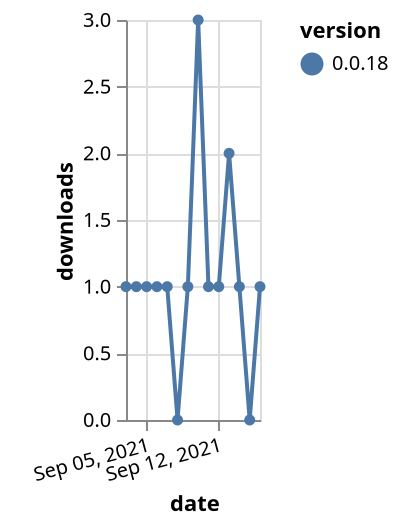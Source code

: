 {"$schema": "https://vega.github.io/schema/vega-lite/v5.json", "description": "A simple bar chart with embedded data.", "data": {"values": [{"date": "2021-09-03", "total": 163, "delta": 1, "version": "0.0.18"}, {"date": "2021-09-04", "total": 164, "delta": 1, "version": "0.0.18"}, {"date": "2021-09-05", "total": 165, "delta": 1, "version": "0.0.18"}, {"date": "2021-09-06", "total": 166, "delta": 1, "version": "0.0.18"}, {"date": "2021-09-07", "total": 167, "delta": 1, "version": "0.0.18"}, {"date": "2021-09-08", "total": 167, "delta": 0, "version": "0.0.18"}, {"date": "2021-09-09", "total": 168, "delta": 1, "version": "0.0.18"}, {"date": "2021-09-10", "total": 171, "delta": 3, "version": "0.0.18"}, {"date": "2021-09-11", "total": 172, "delta": 1, "version": "0.0.18"}, {"date": "2021-09-12", "total": 173, "delta": 1, "version": "0.0.18"}, {"date": "2021-09-13", "total": 175, "delta": 2, "version": "0.0.18"}, {"date": "2021-09-14", "total": 176, "delta": 1, "version": "0.0.18"}, {"date": "2021-09-15", "total": 176, "delta": 0, "version": "0.0.18"}, {"date": "2021-09-16", "total": 177, "delta": 1, "version": "0.0.18"}]}, "width": "container", "mark": {"type": "line", "point": {"filled": true}}, "encoding": {"x": {"field": "date", "type": "temporal", "timeUnit": "yearmonthdate", "title": "date", "axis": {"labelAngle": -15}}, "y": {"field": "delta", "type": "quantitative", "title": "downloads"}, "color": {"field": "version", "type": "nominal"}, "tooltip": {"field": "delta"}}}